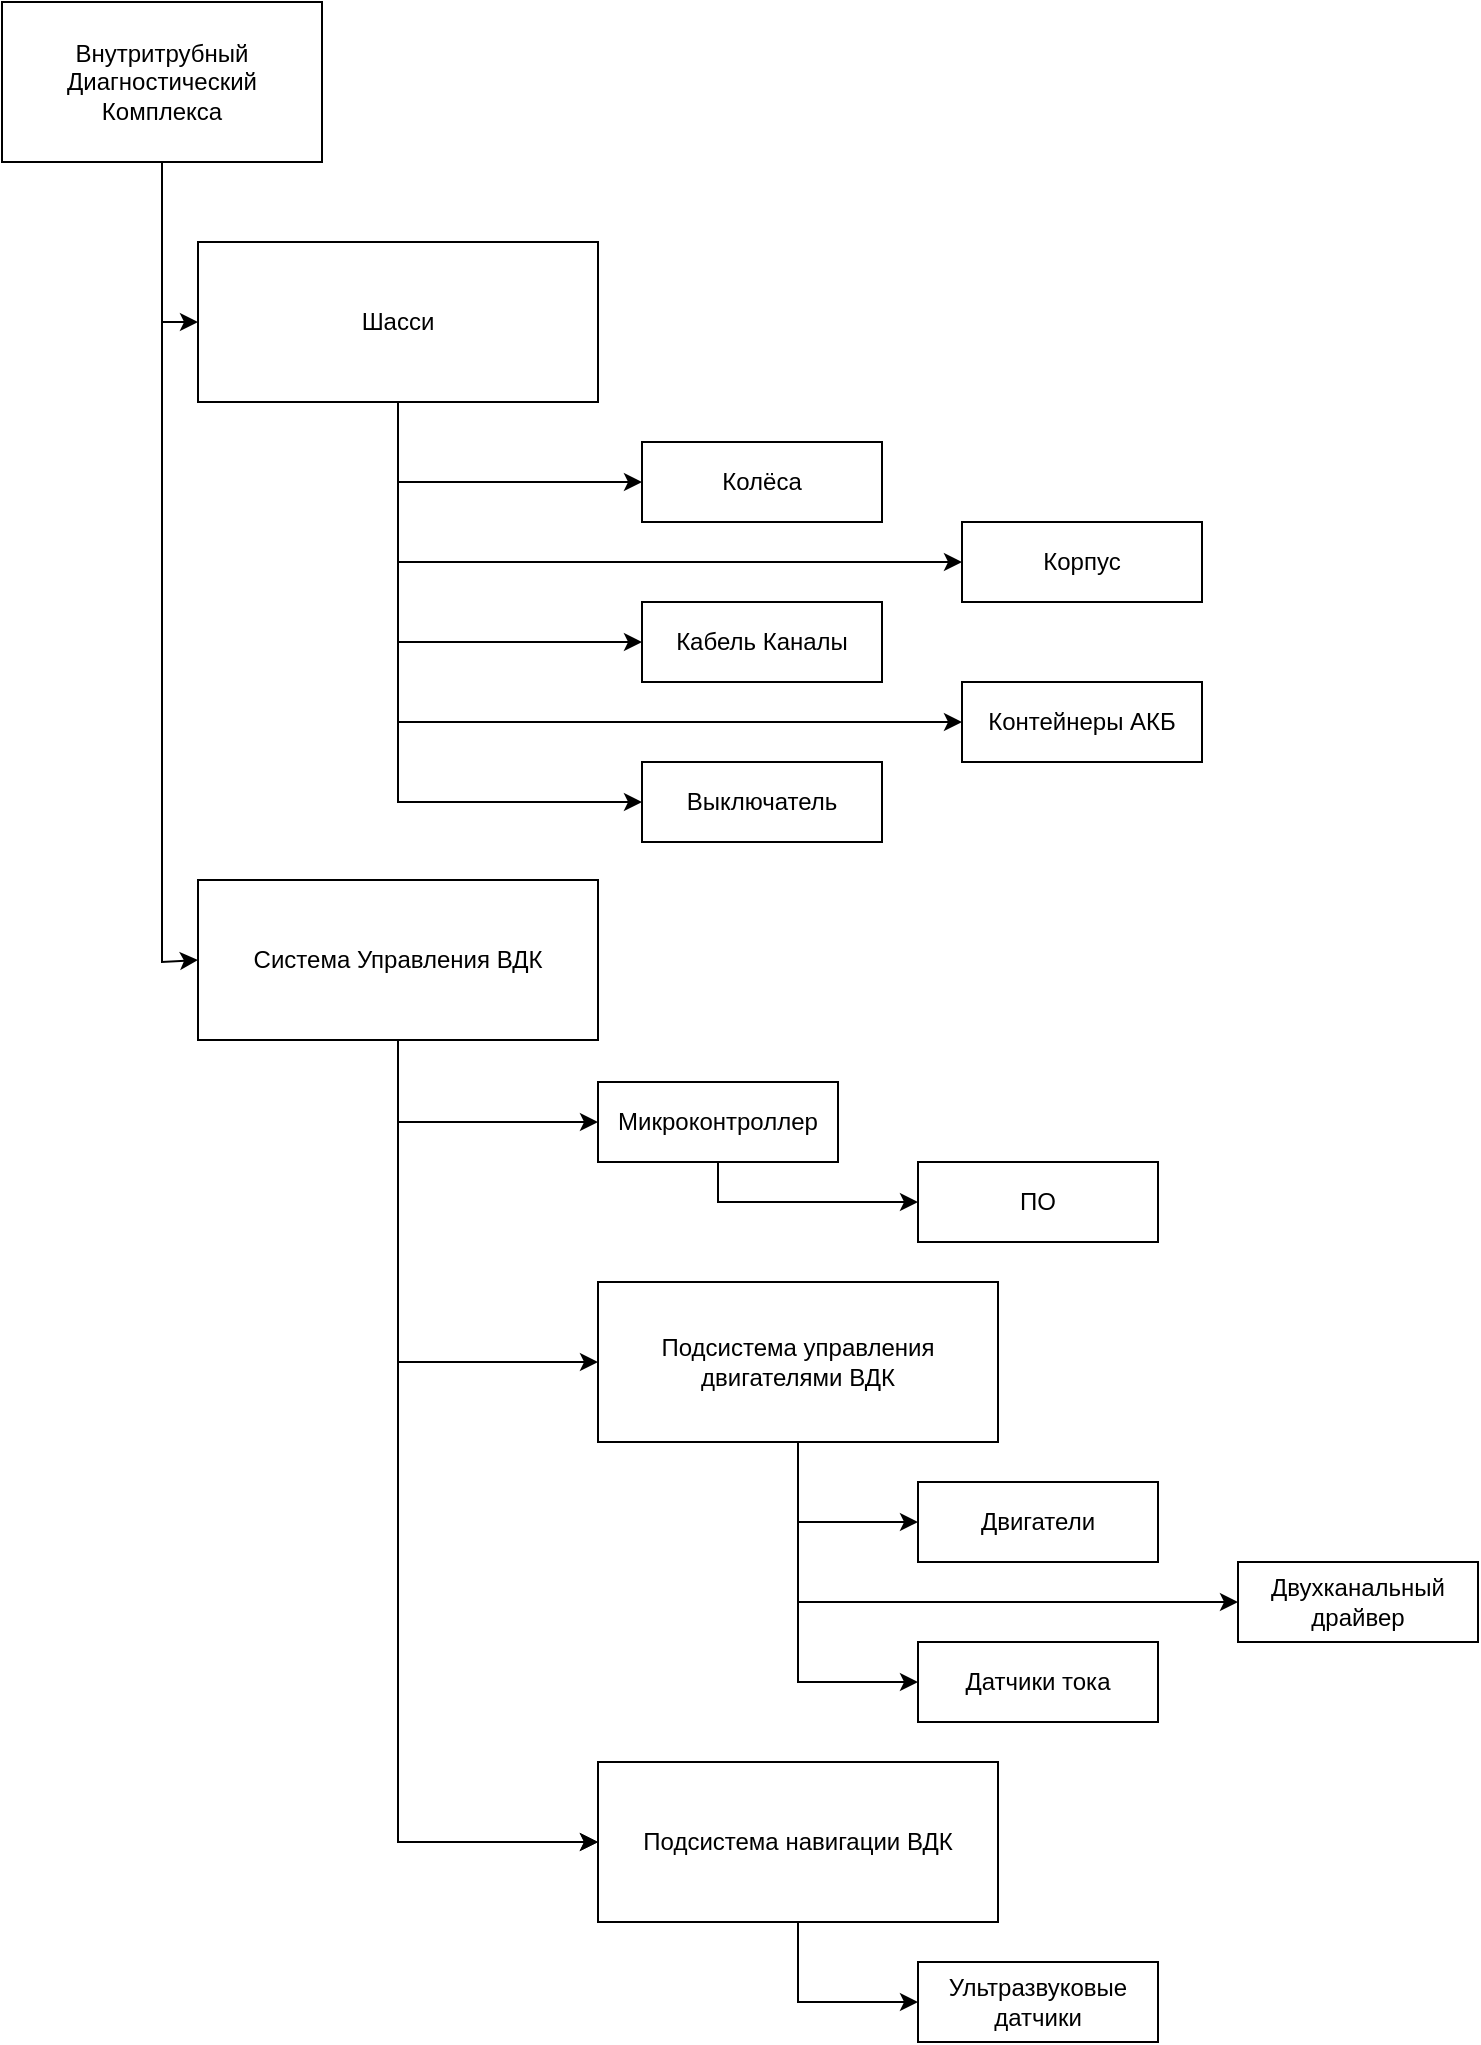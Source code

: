 <mxfile version="20.2.2" type="github">
  <diagram id="5dE5xkKQiMpUn0vgo6UY" name="Page-1">
    <mxGraphModel dx="2540" dy="2191" grid="1" gridSize="10" guides="1" tooltips="1" connect="1" arrows="1" fold="1" page="1" pageScale="1" pageWidth="827" pageHeight="1169" math="0" shadow="0">
      <root>
        <mxCell id="0" />
        <mxCell id="1" parent="0" />
        <mxCell id="iKRWtwtgqfNoJF-iqgra-1" value="Внутритрубный&lt;br&gt;Диагностический&lt;br&gt;Комплекса" style="rounded=0;whiteSpace=wrap;html=1;" parent="1" vertex="1">
          <mxGeometry x="-778" y="-1120" width="160" height="80" as="geometry" />
        </mxCell>
        <mxCell id="iKRWtwtgqfNoJF-iqgra-2" value="Шасси" style="rounded=0;whiteSpace=wrap;html=1;" parent="1" vertex="1">
          <mxGeometry x="-680" y="-1000" width="200" height="80" as="geometry" />
        </mxCell>
        <mxCell id="iKRWtwtgqfNoJF-iqgra-3" value="Подсистема управления &lt;br&gt;двигателями ВДК" style="rounded=0;whiteSpace=wrap;html=1;" parent="1" vertex="1">
          <mxGeometry x="-480" y="-480" width="200" height="80" as="geometry" />
        </mxCell>
        <mxCell id="iKRWtwtgqfNoJF-iqgra-4" value="Система Управления ВДК" style="rounded=0;whiteSpace=wrap;html=1;" parent="1" vertex="1">
          <mxGeometry x="-680" y="-681" width="200" height="80" as="geometry" />
        </mxCell>
        <mxCell id="iKRWtwtgqfNoJF-iqgra-5" value="" style="endArrow=classic;html=1;rounded=0;exitX=0.5;exitY=1;exitDx=0;exitDy=0;entryX=0;entryY=0.5;entryDx=0;entryDy=0;" parent="1" source="iKRWtwtgqfNoJF-iqgra-1" target="iKRWtwtgqfNoJF-iqgra-4" edge="1">
          <mxGeometry width="50" height="50" relative="1" as="geometry">
            <mxPoint x="-78" y="-830" as="sourcePoint" />
            <mxPoint x="-28" y="-880" as="targetPoint" />
            <Array as="points">
              <mxPoint x="-698" y="-640" />
            </Array>
          </mxGeometry>
        </mxCell>
        <mxCell id="iKRWtwtgqfNoJF-iqgra-6" value="Колёса" style="rounded=0;whiteSpace=wrap;html=1;" parent="1" vertex="1">
          <mxGeometry x="-458" y="-900" width="120" height="40" as="geometry" />
        </mxCell>
        <mxCell id="iKRWtwtgqfNoJF-iqgra-7" value="Корпус" style="rounded=0;whiteSpace=wrap;html=1;" parent="1" vertex="1">
          <mxGeometry x="-298" y="-860" width="120" height="40" as="geometry" />
        </mxCell>
        <mxCell id="iKRWtwtgqfNoJF-iqgra-12" value="Контейнеры АКБ" style="rounded=0;whiteSpace=wrap;html=1;" parent="1" vertex="1">
          <mxGeometry x="-298" y="-780" width="120" height="40" as="geometry" />
        </mxCell>
        <mxCell id="iKRWtwtgqfNoJF-iqgra-14" value="Кабель Каналы" style="rounded=0;whiteSpace=wrap;html=1;" parent="1" vertex="1">
          <mxGeometry x="-458" y="-820" width="120" height="40" as="geometry" />
        </mxCell>
        <mxCell id="iKRWtwtgqfNoJF-iqgra-15" value="" style="endArrow=classic;html=1;rounded=0;exitX=0.5;exitY=1;exitDx=0;exitDy=0;entryX=0;entryY=0.5;entryDx=0;entryDy=0;" parent="1" source="iKRWtwtgqfNoJF-iqgra-2" target="iKRWtwtgqfNoJF-iqgra-12" edge="1">
          <mxGeometry width="50" height="50" relative="1" as="geometry">
            <mxPoint x="-558" y="-860" as="sourcePoint" />
            <mxPoint x="-438" y="-640" as="targetPoint" />
            <Array as="points">
              <mxPoint x="-580" y="-760" />
            </Array>
          </mxGeometry>
        </mxCell>
        <mxCell id="iKRWtwtgqfNoJF-iqgra-16" value="" style="endArrow=classic;html=1;rounded=0;entryX=0;entryY=0.5;entryDx=0;entryDy=0;exitX=0.5;exitY=1;exitDx=0;exitDy=0;" parent="1" target="iKRWtwtgqfNoJF-iqgra-14" edge="1" source="iKRWtwtgqfNoJF-iqgra-2">
          <mxGeometry width="50" height="50" relative="1" as="geometry">
            <mxPoint x="-558" y="-800" as="sourcePoint" />
            <mxPoint x="-288" y="-630" as="targetPoint" />
            <Array as="points">
              <mxPoint x="-580" y="-800" />
            </Array>
          </mxGeometry>
        </mxCell>
        <mxCell id="iKRWtwtgqfNoJF-iqgra-18" value="" style="endArrow=classic;html=1;rounded=0;entryX=0;entryY=0.5;entryDx=0;entryDy=0;exitX=0.5;exitY=1;exitDx=0;exitDy=0;" parent="1" target="iKRWtwtgqfNoJF-iqgra-7" edge="1" source="iKRWtwtgqfNoJF-iqgra-2">
          <mxGeometry width="50" height="50" relative="1" as="geometry">
            <mxPoint x="-558" y="-840.53" as="sourcePoint" />
            <mxPoint x="-478" y="-840.53" as="targetPoint" />
            <Array as="points">
              <mxPoint x="-580" y="-840" />
            </Array>
          </mxGeometry>
        </mxCell>
        <mxCell id="iKRWtwtgqfNoJF-iqgra-19" value="" style="endArrow=classic;html=1;rounded=0;entryX=0;entryY=0.5;entryDx=0;entryDy=0;" parent="1" edge="1" target="iKRWtwtgqfNoJF-iqgra-6">
          <mxGeometry width="50" height="50" relative="1" as="geometry">
            <mxPoint x="-580" y="-920" as="sourcePoint" />
            <mxPoint x="-520" y="-870" as="targetPoint" />
            <Array as="points">
              <mxPoint x="-580" y="-880" />
            </Array>
          </mxGeometry>
        </mxCell>
        <mxCell id="iKRWtwtgqfNoJF-iqgra-20" value="" style="endArrow=classic;html=1;rounded=0;entryX=0;entryY=0.5;entryDx=0;entryDy=0;" parent="1" target="iKRWtwtgqfNoJF-iqgra-2" edge="1">
          <mxGeometry width="50" height="50" relative="1" as="geometry">
            <mxPoint x="-698" y="-960" as="sourcePoint" />
            <mxPoint x="-438" y="-540" as="targetPoint" />
          </mxGeometry>
        </mxCell>
        <mxCell id="iKRWtwtgqfNoJF-iqgra-21" value="Микроконтроллер" style="rounded=0;whiteSpace=wrap;html=1;" parent="1" vertex="1">
          <mxGeometry x="-480" y="-580" width="120" height="40" as="geometry" />
        </mxCell>
        <mxCell id="iKRWtwtgqfNoJF-iqgra-24" value="Датчики тока" style="rounded=0;whiteSpace=wrap;html=1;" parent="1" vertex="1">
          <mxGeometry x="-320" y="-300" width="120" height="40" as="geometry" />
        </mxCell>
        <mxCell id="iKRWtwtgqfNoJF-iqgra-25" value="Ультразвуковые датчики" style="rounded=0;whiteSpace=wrap;html=1;" parent="1" vertex="1">
          <mxGeometry x="-320" y="-140" width="120" height="40" as="geometry" />
        </mxCell>
        <mxCell id="iKRWtwtgqfNoJF-iqgra-26" value="ПО" style="rounded=0;whiteSpace=wrap;html=1;" parent="1" vertex="1">
          <mxGeometry x="-320" y="-540" width="120" height="40" as="geometry" />
        </mxCell>
        <mxCell id="iKRWtwtgqfNoJF-iqgra-29" value="" style="endArrow=classic;html=1;rounded=0;entryX=0;entryY=0.5;entryDx=0;entryDy=0;exitX=0.5;exitY=1;exitDx=0;exitDy=0;" parent="1" target="iKRWtwtgqfNoJF-iqgra-21" edge="1" source="iKRWtwtgqfNoJF-iqgra-4">
          <mxGeometry width="50" height="50" relative="1" as="geometry">
            <mxPoint x="-560" y="-600" as="sourcePoint" />
            <mxPoint x="-118" y="-501" as="targetPoint" />
            <Array as="points">
              <mxPoint x="-580" y="-560" />
            </Array>
          </mxGeometry>
        </mxCell>
        <mxCell id="iKRWtwtgqfNoJF-iqgra-30" value="Подсистема навигации ВДК" style="rounded=0;whiteSpace=wrap;html=1;" parent="1" vertex="1">
          <mxGeometry x="-480" y="-240" width="200" height="80" as="geometry" />
        </mxCell>
        <mxCell id="iKRWtwtgqfNoJF-iqgra-40" value="" style="endArrow=classic;html=1;rounded=0;entryX=0;entryY=0.5;entryDx=0;entryDy=0;exitX=0.5;exitY=1;exitDx=0;exitDy=0;" parent="1" target="iKRWtwtgqfNoJF-iqgra-25" edge="1" source="iKRWtwtgqfNoJF-iqgra-30">
          <mxGeometry width="50" height="50" relative="1" as="geometry">
            <mxPoint x="-367" y="-131" as="sourcePoint" />
            <mxPoint x="-297" y="-121" as="targetPoint" />
            <Array as="points">
              <mxPoint x="-380" y="-120" />
            </Array>
          </mxGeometry>
        </mxCell>
        <mxCell id="iKRWtwtgqfNoJF-iqgra-44" value="Двигатели" style="rounded=0;whiteSpace=wrap;html=1;" parent="1" vertex="1">
          <mxGeometry x="-320" y="-380" width="120" height="40" as="geometry" />
        </mxCell>
        <mxCell id="iKRWtwtgqfNoJF-iqgra-48" value="" style="endArrow=classic;html=1;rounded=0;entryX=0;entryY=0.5;entryDx=0;entryDy=0;exitX=0.5;exitY=1;exitDx=0;exitDy=0;" parent="1" target="iKRWtwtgqfNoJF-iqgra-44" edge="1" source="iKRWtwtgqfNoJF-iqgra-3">
          <mxGeometry width="50" height="50" relative="1" as="geometry">
            <mxPoint x="-367" y="-361" as="sourcePoint" />
            <mxPoint x="-27" y="-151" as="targetPoint" />
            <Array as="points">
              <mxPoint x="-380" y="-360" />
            </Array>
          </mxGeometry>
        </mxCell>
        <mxCell id="iKRWtwtgqfNoJF-iqgra-49" value="" style="endArrow=classic;html=1;rounded=0;entryX=0;entryY=0.5;entryDx=0;entryDy=0;exitX=0.5;exitY=1;exitDx=0;exitDy=0;" parent="1" edge="1" target="iKRWtwtgqfNoJF-iqgra-50" source="iKRWtwtgqfNoJF-iqgra-3">
          <mxGeometry width="50" height="50" relative="1" as="geometry">
            <mxPoint x="-367" y="-321" as="sourcePoint" />
            <mxPoint x="-107" y="-321" as="targetPoint" />
            <Array as="points">
              <mxPoint x="-380" y="-320" />
            </Array>
          </mxGeometry>
        </mxCell>
        <mxCell id="iKRWtwtgqfNoJF-iqgra-50" value="Двухканальный драйвер" style="rounded=0;whiteSpace=wrap;html=1;" parent="1" vertex="1">
          <mxGeometry x="-160" y="-340" width="120" height="40" as="geometry" />
        </mxCell>
        <mxCell id="AzGp7CmtIUosblGIFHR--1" value="" style="endArrow=classic;html=1;rounded=0;entryX=0;entryY=0.5;entryDx=0;entryDy=0;exitX=0.5;exitY=1;exitDx=0;exitDy=0;" edge="1" parent="1" source="iKRWtwtgqfNoJF-iqgra-2" target="AzGp7CmtIUosblGIFHR--2">
          <mxGeometry width="50" height="50" relative="1" as="geometry">
            <mxPoint x="-558" y="-760" as="sourcePoint" />
            <mxPoint x="-464" y="-720" as="targetPoint" />
            <Array as="points">
              <mxPoint x="-580" y="-720" />
            </Array>
          </mxGeometry>
        </mxCell>
        <mxCell id="AzGp7CmtIUosblGIFHR--2" value="Выключатель" style="rounded=0;whiteSpace=wrap;html=1;" vertex="1" parent="1">
          <mxGeometry x="-458" y="-740" width="120" height="40" as="geometry" />
        </mxCell>
        <mxCell id="AzGp7CmtIUosblGIFHR--3" value="" style="endArrow=classic;html=1;rounded=0;entryX=0;entryY=0.5;entryDx=0;entryDy=0;exitX=0.5;exitY=1;exitDx=0;exitDy=0;" edge="1" parent="1" source="iKRWtwtgqfNoJF-iqgra-4" target="iKRWtwtgqfNoJF-iqgra-30">
          <mxGeometry width="50" height="50" relative="1" as="geometry">
            <mxPoint x="-192" y="-311" as="sourcePoint" />
            <mxPoint x="-142" y="-361" as="targetPoint" />
            <Array as="points">
              <mxPoint x="-580" y="-200" />
            </Array>
          </mxGeometry>
        </mxCell>
        <mxCell id="AzGp7CmtIUosblGIFHR--4" value="" style="endArrow=classic;html=1;rounded=0;entryX=0;entryY=0.5;entryDx=0;entryDy=0;exitX=0.5;exitY=1;exitDx=0;exitDy=0;" edge="1" parent="1" source="iKRWtwtgqfNoJF-iqgra-4" target="iKRWtwtgqfNoJF-iqgra-3">
          <mxGeometry width="50" height="50" relative="1" as="geometry">
            <mxPoint x="-560" y="-441" as="sourcePoint" />
            <mxPoint x="-257" y="-361" as="targetPoint" />
            <Array as="points">
              <mxPoint x="-580" y="-440" />
            </Array>
          </mxGeometry>
        </mxCell>
        <mxCell id="AzGp7CmtIUosblGIFHR--6" value="" style="endArrow=classic;html=1;rounded=0;entryX=0;entryY=0.5;entryDx=0;entryDy=0;exitX=0.5;exitY=1;exitDx=0;exitDy=0;" edge="1" parent="1" source="iKRWtwtgqfNoJF-iqgra-21" target="iKRWtwtgqfNoJF-iqgra-26">
          <mxGeometry width="50" height="50" relative="1" as="geometry">
            <mxPoint x="-432" y="-520" as="sourcePoint" />
            <mxPoint x="-352" y="-520" as="targetPoint" />
            <Array as="points">
              <mxPoint x="-420" y="-520" />
            </Array>
          </mxGeometry>
        </mxCell>
        <mxCell id="AzGp7CmtIUosblGIFHR--7" value="" style="endArrow=classic;html=1;rounded=0;entryX=0;entryY=0.5;entryDx=0;entryDy=0;exitX=0.5;exitY=1;exitDx=0;exitDy=0;" edge="1" parent="1" source="iKRWtwtgqfNoJF-iqgra-3" target="iKRWtwtgqfNoJF-iqgra-24">
          <mxGeometry width="50" height="50" relative="1" as="geometry">
            <mxPoint x="-367" y="-401" as="sourcePoint" />
            <mxPoint x="-197" y="-311" as="targetPoint" />
            <Array as="points">
              <mxPoint x="-380" y="-280" />
            </Array>
          </mxGeometry>
        </mxCell>
        <mxCell id="AzGp7CmtIUosblGIFHR--9" value="" style="endArrow=classic;html=1;rounded=0;entryX=0;entryY=0.5;entryDx=0;entryDy=0;exitX=0.5;exitY=1;exitDx=0;exitDy=0;" edge="1" parent="1" source="iKRWtwtgqfNoJF-iqgra-4" target="iKRWtwtgqfNoJF-iqgra-30">
          <mxGeometry width="50" height="50" relative="1" as="geometry">
            <mxPoint x="-580" y="-601" as="sourcePoint" />
            <mxPoint x="-480" y="-200" as="targetPoint" />
            <Array as="points">
              <mxPoint x="-580" y="-200" />
            </Array>
          </mxGeometry>
        </mxCell>
      </root>
    </mxGraphModel>
  </diagram>
</mxfile>
